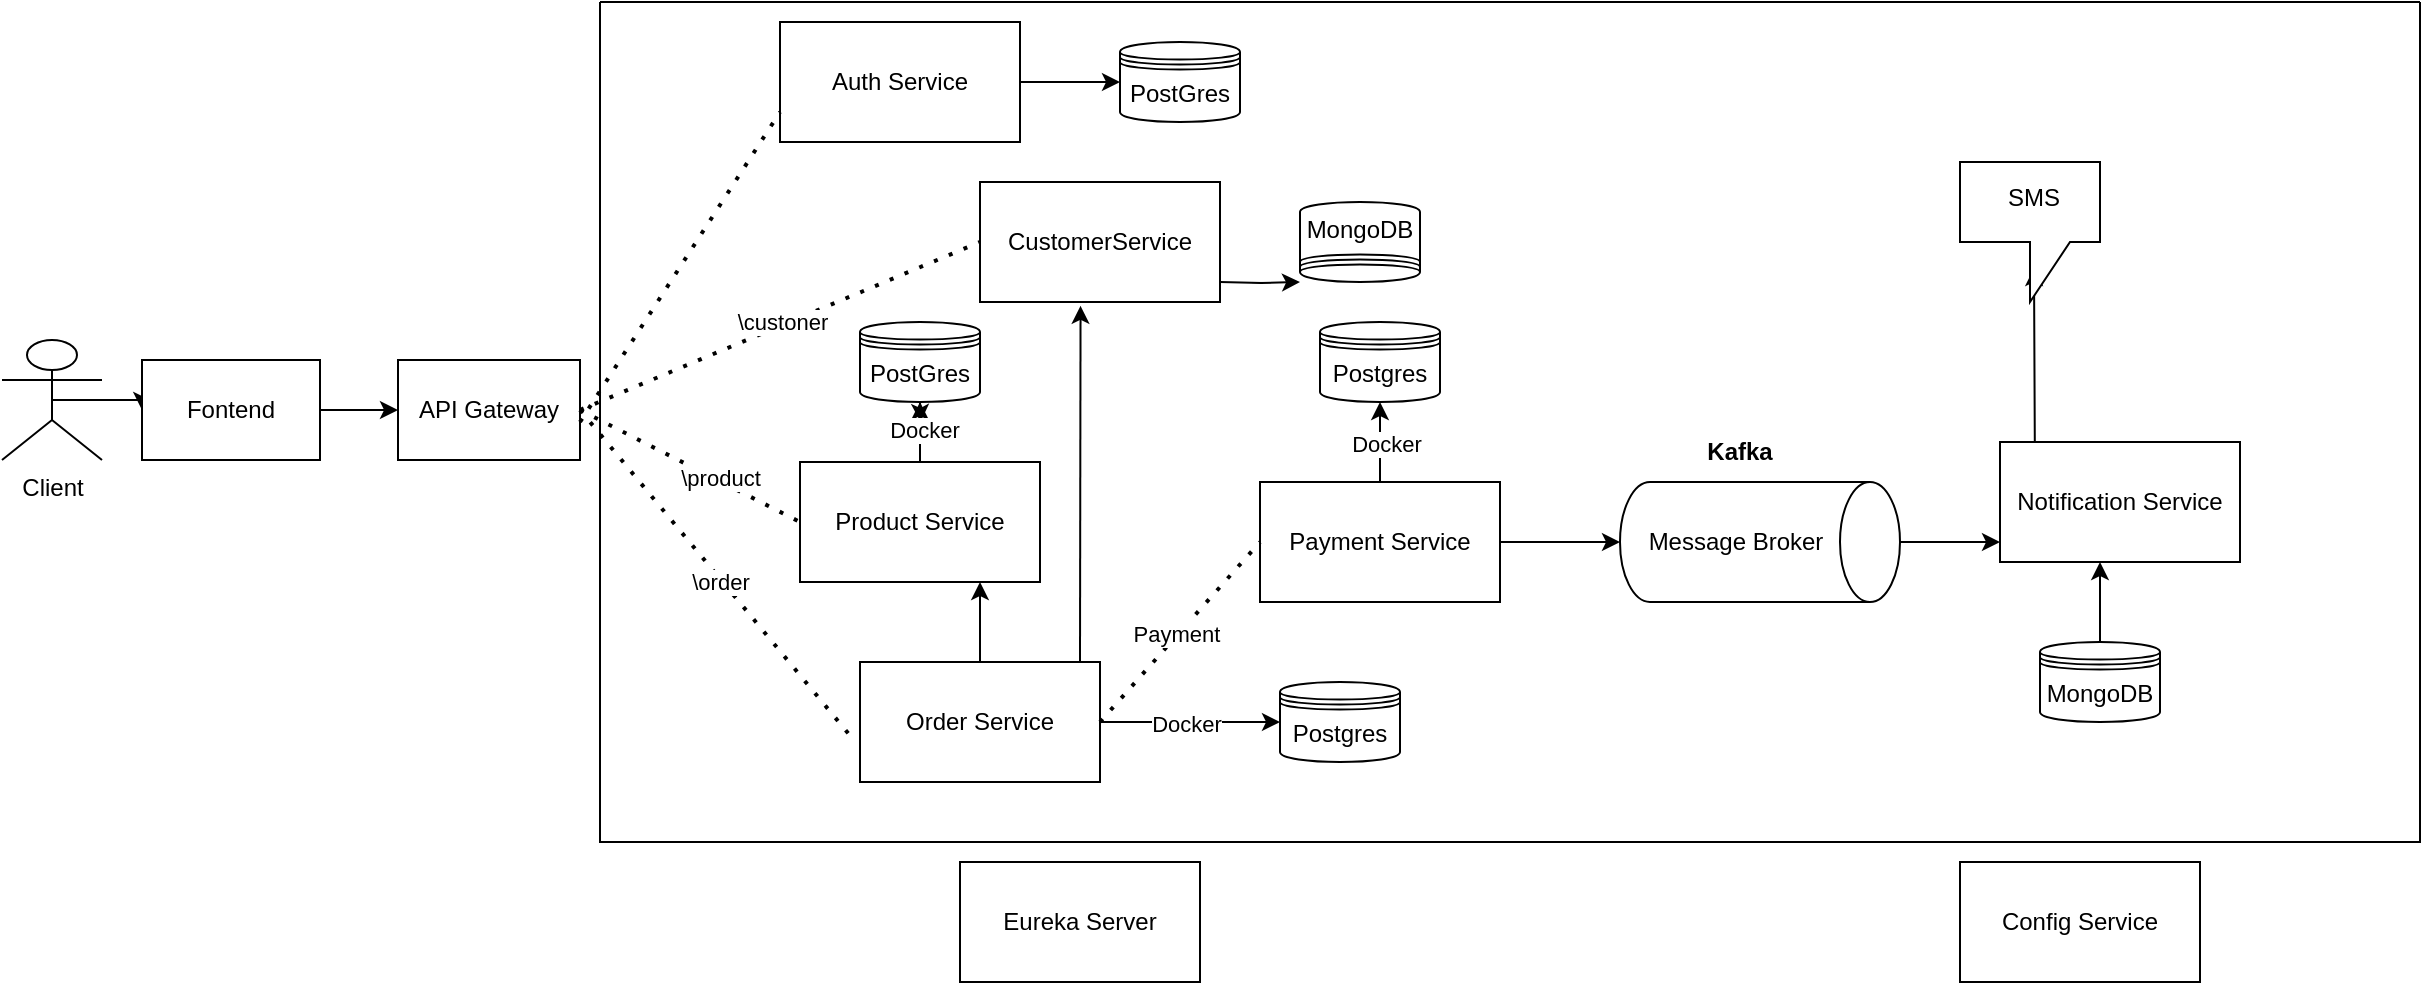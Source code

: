 <mxfile version="26.0.16">
  <diagram name="Page-1" id="h_N7MyGI9QOMcDXJMXP-">
    <mxGraphModel dx="2353" dy="511" grid="1" gridSize="10" guides="1" tooltips="1" connect="1" arrows="1" fold="1" page="1" pageScale="1" pageWidth="827" pageHeight="1169" math="0" shadow="0">
      <root>
        <mxCell id="0" />
        <mxCell id="1" parent="0" />
        <mxCell id="YQMP1E4HPhKx9zHPdBce-58" value="" style="edgeStyle=orthogonalEdgeStyle;rounded=0;orthogonalLoop=1;jettySize=auto;html=1;" edge="1" parent="1">
          <mxGeometry relative="1" as="geometry">
            <mxPoint x="770.059" y="250" as="sourcePoint" />
            <mxPoint x="727" y="143" as="targetPoint" />
          </mxGeometry>
        </mxCell>
        <mxCell id="YQMP1E4HPhKx9zHPdBce-7" value="Config Service" style="rounded=0;whiteSpace=wrap;html=1;" vertex="1" parent="1">
          <mxGeometry x="690" y="440" width="120" height="60" as="geometry" />
        </mxCell>
        <mxCell id="YQMP1E4HPhKx9zHPdBce-9" value="Eureka Server" style="rounded=0;whiteSpace=wrap;html=1;" vertex="1" parent="1">
          <mxGeometry x="190" y="440" width="120" height="60" as="geometry" />
        </mxCell>
        <mxCell id="YQMP1E4HPhKx9zHPdBce-15" style="edgeStyle=orthogonalEdgeStyle;rounded=0;orthogonalLoop=1;jettySize=auto;html=1;exitX=0.5;exitY=0.5;exitDx=0;exitDy=0;exitPerimeter=0;entryX=0;entryY=0.5;entryDx=0;entryDy=0;" edge="1" parent="1" source="YQMP1E4HPhKx9zHPdBce-12" target="YQMP1E4HPhKx9zHPdBce-14">
          <mxGeometry relative="1" as="geometry">
            <mxPoint x="-199" y="209" as="targetPoint" />
          </mxGeometry>
        </mxCell>
        <mxCell id="YQMP1E4HPhKx9zHPdBce-12" value="Client" style="shape=umlActor;verticalLabelPosition=bottom;verticalAlign=top;html=1;outlineConnect=0;" vertex="1" parent="1">
          <mxGeometry x="-289" y="179" width="50" height="60" as="geometry" />
        </mxCell>
        <mxCell id="YQMP1E4HPhKx9zHPdBce-18" value="" style="edgeStyle=orthogonalEdgeStyle;rounded=0;orthogonalLoop=1;jettySize=auto;html=1;" edge="1" parent="1" source="YQMP1E4HPhKx9zHPdBce-14" target="YQMP1E4HPhKx9zHPdBce-17">
          <mxGeometry relative="1" as="geometry" />
        </mxCell>
        <mxCell id="YQMP1E4HPhKx9zHPdBce-14" value="Fontend" style="rounded=0;whiteSpace=wrap;html=1;" vertex="1" parent="1">
          <mxGeometry x="-219" y="189" width="89" height="50" as="geometry" />
        </mxCell>
        <mxCell id="YQMP1E4HPhKx9zHPdBce-17" value="API Gateway" style="rounded=0;whiteSpace=wrap;html=1;" vertex="1" parent="1">
          <mxGeometry x="-91" y="189" width="91" height="50" as="geometry" />
        </mxCell>
        <mxCell id="YQMP1E4HPhKx9zHPdBce-19" value="" style="endArrow=none;dashed=1;html=1;dashPattern=1 3;strokeWidth=2;rounded=0;exitX=1;exitY=0.5;exitDx=0;exitDy=0;entryX=0;entryY=0.5;entryDx=0;entryDy=0;" edge="1" parent="1" source="YQMP1E4HPhKx9zHPdBce-17" target="YQMP1E4HPhKx9zHPdBce-3">
          <mxGeometry width="50" height="50" relative="1" as="geometry">
            <mxPoint x="190" y="250" as="sourcePoint" />
            <mxPoint x="240" y="200" as="targetPoint" />
          </mxGeometry>
        </mxCell>
        <mxCell id="YQMP1E4HPhKx9zHPdBce-20" value="\custoner" style="edgeLabel;html=1;align=center;verticalAlign=middle;resizable=0;points=[];" vertex="1" connectable="0" parent="YQMP1E4HPhKx9zHPdBce-19">
          <mxGeometry x="0.029" y="4" relative="1" as="geometry">
            <mxPoint x="-1" y="3" as="offset" />
          </mxGeometry>
        </mxCell>
        <mxCell id="YQMP1E4HPhKx9zHPdBce-21" value="" style="endArrow=none;dashed=1;html=1;dashPattern=1 3;strokeWidth=2;rounded=0;exitX=1;exitY=0.5;exitDx=0;exitDy=0;entryX=0;entryY=0.5;entryDx=0;entryDy=0;" edge="1" parent="1" source="YQMP1E4HPhKx9zHPdBce-17" target="YQMP1E4HPhKx9zHPdBce-1">
          <mxGeometry width="50" height="50" relative="1" as="geometry">
            <mxPoint x="190" y="250" as="sourcePoint" />
            <mxPoint x="240" y="200" as="targetPoint" />
          </mxGeometry>
        </mxCell>
        <mxCell id="YQMP1E4HPhKx9zHPdBce-23" value="\product" style="edgeLabel;html=1;align=center;verticalAlign=middle;resizable=0;points=[];" vertex="1" connectable="0" parent="YQMP1E4HPhKx9zHPdBce-21">
          <mxGeometry x="0.253" y="2" relative="1" as="geometry">
            <mxPoint as="offset" />
          </mxGeometry>
        </mxCell>
        <mxCell id="YQMP1E4HPhKx9zHPdBce-22" value="" style="endArrow=none;dashed=1;html=1;dashPattern=1 3;strokeWidth=2;rounded=0;exitX=1;exitY=0.5;exitDx=0;exitDy=0;entryX=1.033;entryY=0.367;entryDx=0;entryDy=0;entryPerimeter=0;" edge="1" parent="1" source="YQMP1E4HPhKx9zHPdBce-17" target="YQMP1E4HPhKx9zHPdBce-5">
          <mxGeometry width="50" height="50" relative="1" as="geometry">
            <mxPoint x="190" y="250" as="sourcePoint" />
            <mxPoint x="240" y="200" as="targetPoint" />
          </mxGeometry>
        </mxCell>
        <mxCell id="YQMP1E4HPhKx9zHPdBce-24" value="\order" style="edgeLabel;html=1;align=center;verticalAlign=middle;resizable=0;points=[];" vertex="1" connectable="0" parent="YQMP1E4HPhKx9zHPdBce-22">
          <mxGeometry x="0.043" y="-1" relative="1" as="geometry">
            <mxPoint as="offset" />
          </mxGeometry>
        </mxCell>
        <mxCell id="YQMP1E4HPhKx9zHPdBce-53" value="" style="shape=callout;whiteSpace=wrap;html=1;perimeter=calloutPerimeter;" vertex="1" parent="1">
          <mxGeometry x="690" y="90" width="70" height="70" as="geometry" />
        </mxCell>
        <mxCell id="YQMP1E4HPhKx9zHPdBce-54" value="SMS" style="text;html=1;align=center;verticalAlign=middle;whiteSpace=wrap;rounded=0;" vertex="1" parent="1">
          <mxGeometry x="697" y="93" width="60" height="30" as="geometry" />
        </mxCell>
        <mxCell id="YQMP1E4HPhKx9zHPdBce-60" value="" style="swimlane;startSize=0;" vertex="1" parent="1">
          <mxGeometry x="10" y="10" width="910" height="420" as="geometry" />
        </mxCell>
        <mxCell id="YQMP1E4HPhKx9zHPdBce-3" value="CustomerService" style="rounded=0;whiteSpace=wrap;html=1;" vertex="1" parent="YQMP1E4HPhKx9zHPdBce-60">
          <mxGeometry x="190" y="90" width="120" height="60" as="geometry" />
        </mxCell>
        <mxCell id="YQMP1E4HPhKx9zHPdBce-61" style="edgeStyle=orthogonalEdgeStyle;rounded=0;orthogonalLoop=1;jettySize=auto;html=1;exitX=0.5;exitY=1;exitDx=0;exitDy=0;" edge="1" parent="YQMP1E4HPhKx9zHPdBce-60" source="YQMP1E4HPhKx9zHPdBce-40">
          <mxGeometry relative="1" as="geometry">
            <mxPoint x="160.294" y="210" as="targetPoint" />
          </mxGeometry>
        </mxCell>
        <mxCell id="YQMP1E4HPhKx9zHPdBce-40" value="PostGres" style="shape=datastore;whiteSpace=wrap;html=1;" vertex="1" parent="YQMP1E4HPhKx9zHPdBce-60">
          <mxGeometry x="130" y="160" width="60" height="40" as="geometry" />
        </mxCell>
        <mxCell id="YQMP1E4HPhKx9zHPdBce-69" value="" style="edgeStyle=orthogonalEdgeStyle;rounded=0;orthogonalLoop=1;jettySize=auto;html=1;" edge="1" parent="YQMP1E4HPhKx9zHPdBce-60" source="YQMP1E4HPhKx9zHPdBce-5" target="YQMP1E4HPhKx9zHPdBce-39">
          <mxGeometry relative="1" as="geometry" />
        </mxCell>
        <mxCell id="YQMP1E4HPhKx9zHPdBce-70" value="Docker" style="edgeLabel;html=1;align=center;verticalAlign=middle;resizable=0;points=[];" vertex="1" connectable="0" parent="YQMP1E4HPhKx9zHPdBce-69">
          <mxGeometry x="-0.06" y="-1" relative="1" as="geometry">
            <mxPoint as="offset" />
          </mxGeometry>
        </mxCell>
        <mxCell id="YQMP1E4HPhKx9zHPdBce-5" value="Order Service" style="rounded=0;whiteSpace=wrap;html=1;direction=west;" vertex="1" parent="YQMP1E4HPhKx9zHPdBce-60">
          <mxGeometry x="130" y="330" width="120" height="60" as="geometry" />
        </mxCell>
        <mxCell id="YQMP1E4HPhKx9zHPdBce-33" value="" style="endArrow=classic;html=1;rounded=0;entryX=0.419;entryY=1.032;entryDx=0;entryDy=0;entryPerimeter=0;" edge="1" parent="YQMP1E4HPhKx9zHPdBce-60" target="YQMP1E4HPhKx9zHPdBce-3">
          <mxGeometry width="50" height="50" relative="1" as="geometry">
            <mxPoint x="240" y="330" as="sourcePoint" />
            <mxPoint x="242.68" y="173.12" as="targetPoint" />
          </mxGeometry>
        </mxCell>
        <mxCell id="YQMP1E4HPhKx9zHPdBce-1" value="Product Service" style="rounded=0;whiteSpace=wrap;html=1;" vertex="1" parent="YQMP1E4HPhKx9zHPdBce-60">
          <mxGeometry x="100" y="230" width="120" height="60" as="geometry" />
        </mxCell>
        <mxCell id="YQMP1E4HPhKx9zHPdBce-32" value="" style="endArrow=classic;html=1;rounded=0;exitX=0.5;exitY=1;exitDx=0;exitDy=0;entryX=0.75;entryY=1;entryDx=0;entryDy=0;" edge="1" parent="YQMP1E4HPhKx9zHPdBce-60" source="YQMP1E4HPhKx9zHPdBce-5" target="YQMP1E4HPhKx9zHPdBce-1">
          <mxGeometry width="50" height="50" relative="1" as="geometry">
            <mxPoint x="230" y="260" as="sourcePoint" />
            <mxPoint x="280" y="210" as="targetPoint" />
          </mxGeometry>
        </mxCell>
        <mxCell id="YQMP1E4HPhKx9zHPdBce-44" value="" style="edgeStyle=orthogonalEdgeStyle;rounded=0;orthogonalLoop=1;jettySize=auto;html=1;" edge="1" parent="YQMP1E4HPhKx9zHPdBce-60" source="YQMP1E4HPhKx9zHPdBce-1" target="YQMP1E4HPhKx9zHPdBce-40">
          <mxGeometry relative="1" as="geometry" />
        </mxCell>
        <mxCell id="YQMP1E4HPhKx9zHPdBce-46" value="Docker" style="edgeLabel;html=1;align=center;verticalAlign=middle;resizable=0;points=[];" vertex="1" connectable="0" parent="YQMP1E4HPhKx9zHPdBce-44">
          <mxGeometry x="-0.05" y="2" relative="1" as="geometry">
            <mxPoint as="offset" />
          </mxGeometry>
        </mxCell>
        <mxCell id="YQMP1E4HPhKx9zHPdBce-37" value="MongoDB" style="shape=datastore;whiteSpace=wrap;html=1;direction=west;" vertex="1" parent="YQMP1E4HPhKx9zHPdBce-60">
          <mxGeometry x="350" y="100" width="60" height="40" as="geometry" />
        </mxCell>
        <mxCell id="YQMP1E4HPhKx9zHPdBce-50" value="" style="edgeStyle=orthogonalEdgeStyle;rounded=0;orthogonalLoop=1;jettySize=auto;html=1;" edge="1" parent="YQMP1E4HPhKx9zHPdBce-60">
          <mxGeometry relative="1" as="geometry">
            <mxPoint x="310" y="140" as="sourcePoint" />
            <mxPoint x="350" y="140" as="targetPoint" />
          </mxGeometry>
        </mxCell>
        <mxCell id="YQMP1E4HPhKx9zHPdBce-8" value="Payment Service" style="rounded=0;whiteSpace=wrap;html=1;" vertex="1" parent="YQMP1E4HPhKx9zHPdBce-60">
          <mxGeometry x="330" y="240" width="120" height="60" as="geometry" />
        </mxCell>
        <mxCell id="YQMP1E4HPhKx9zHPdBce-34" value="" style="endArrow=none;dashed=1;html=1;dashPattern=1 3;strokeWidth=2;rounded=0;exitX=0;exitY=0.5;exitDx=0;exitDy=0;entryX=0;entryY=0.5;entryDx=0;entryDy=0;" edge="1" parent="YQMP1E4HPhKx9zHPdBce-60" source="YQMP1E4HPhKx9zHPdBce-5" target="YQMP1E4HPhKx9zHPdBce-8">
          <mxGeometry width="50" height="50" relative="1" as="geometry">
            <mxPoint x="230" y="260" as="sourcePoint" />
            <mxPoint x="280" y="210" as="targetPoint" />
          </mxGeometry>
        </mxCell>
        <mxCell id="YQMP1E4HPhKx9zHPdBce-35" value="Payment" style="edgeLabel;html=1;align=center;verticalAlign=middle;resizable=0;points=[];" vertex="1" connectable="0" parent="YQMP1E4HPhKx9zHPdBce-34">
          <mxGeometry x="-0.045" y="2" relative="1" as="geometry">
            <mxPoint x="1" as="offset" />
          </mxGeometry>
        </mxCell>
        <mxCell id="YQMP1E4HPhKx9zHPdBce-10" value="Message Broker" style="shape=cylinder3;whiteSpace=wrap;html=1;boundedLbl=1;backgroundOutline=1;size=15;direction=south;" vertex="1" parent="YQMP1E4HPhKx9zHPdBce-60">
          <mxGeometry x="510" y="240" width="140" height="60" as="geometry" />
        </mxCell>
        <mxCell id="YQMP1E4HPhKx9zHPdBce-28" value="" style="edgeStyle=orthogonalEdgeStyle;rounded=0;orthogonalLoop=1;jettySize=auto;html=1;" edge="1" parent="YQMP1E4HPhKx9zHPdBce-60" source="YQMP1E4HPhKx9zHPdBce-8" target="YQMP1E4HPhKx9zHPdBce-10">
          <mxGeometry relative="1" as="geometry" />
        </mxCell>
        <mxCell id="YQMP1E4HPhKx9zHPdBce-6" value="Notification Service" style="rounded=0;whiteSpace=wrap;html=1;" vertex="1" parent="YQMP1E4HPhKx9zHPdBce-60">
          <mxGeometry x="700" y="220" width="120" height="60" as="geometry" />
        </mxCell>
        <mxCell id="YQMP1E4HPhKx9zHPdBce-36" value="" style="edgeStyle=orthogonalEdgeStyle;rounded=0;orthogonalLoop=1;jettySize=auto;html=1;" edge="1" parent="YQMP1E4HPhKx9zHPdBce-60" source="YQMP1E4HPhKx9zHPdBce-10">
          <mxGeometry relative="1" as="geometry">
            <mxPoint x="700" y="270" as="targetPoint" />
          </mxGeometry>
        </mxCell>
        <mxCell id="YQMP1E4HPhKx9zHPdBce-38" value="Postgres" style="shape=datastore;whiteSpace=wrap;html=1;" vertex="1" parent="YQMP1E4HPhKx9zHPdBce-60">
          <mxGeometry x="360" y="160" width="60" height="40" as="geometry" />
        </mxCell>
        <mxCell id="YQMP1E4HPhKx9zHPdBce-51" value="" style="edgeStyle=orthogonalEdgeStyle;rounded=0;orthogonalLoop=1;jettySize=auto;html=1;" edge="1" parent="YQMP1E4HPhKx9zHPdBce-60" source="YQMP1E4HPhKx9zHPdBce-8" target="YQMP1E4HPhKx9zHPdBce-38">
          <mxGeometry relative="1" as="geometry" />
        </mxCell>
        <mxCell id="YQMP1E4HPhKx9zHPdBce-52" value="Docker" style="edgeLabel;html=1;align=center;verticalAlign=middle;resizable=0;points=[];" vertex="1" connectable="0" parent="YQMP1E4HPhKx9zHPdBce-51">
          <mxGeometry x="-0.05" y="-3" relative="1" as="geometry">
            <mxPoint as="offset" />
          </mxGeometry>
        </mxCell>
        <mxCell id="YQMP1E4HPhKx9zHPdBce-65" value="" style="edgeStyle=orthogonalEdgeStyle;rounded=0;orthogonalLoop=1;jettySize=auto;html=1;" edge="1" parent="YQMP1E4HPhKx9zHPdBce-60" source="YQMP1E4HPhKx9zHPdBce-62" target="YQMP1E4HPhKx9zHPdBce-64">
          <mxGeometry relative="1" as="geometry" />
        </mxCell>
        <mxCell id="YQMP1E4HPhKx9zHPdBce-62" value="Auth Service" style="rounded=0;whiteSpace=wrap;html=1;" vertex="1" parent="YQMP1E4HPhKx9zHPdBce-60">
          <mxGeometry x="90" y="10" width="120" height="60" as="geometry" />
        </mxCell>
        <mxCell id="YQMP1E4HPhKx9zHPdBce-64" value="PostGres" style="shape=datastore;whiteSpace=wrap;html=1;" vertex="1" parent="YQMP1E4HPhKx9zHPdBce-60">
          <mxGeometry x="260" y="20" width="60" height="40" as="geometry" />
        </mxCell>
        <mxCell id="YQMP1E4HPhKx9zHPdBce-11" value="&lt;b&gt;Kafka&lt;/b&gt;" style="text;html=1;align=center;verticalAlign=middle;whiteSpace=wrap;rounded=0;" vertex="1" parent="YQMP1E4HPhKx9zHPdBce-60">
          <mxGeometry x="540" y="210" width="60" height="30" as="geometry" />
        </mxCell>
        <mxCell id="YQMP1E4HPhKx9zHPdBce-68" value="" style="edgeStyle=orthogonalEdgeStyle;rounded=0;orthogonalLoop=1;jettySize=auto;html=1;" edge="1" parent="YQMP1E4HPhKx9zHPdBce-60" source="YQMP1E4HPhKx9zHPdBce-41" target="YQMP1E4HPhKx9zHPdBce-6">
          <mxGeometry relative="1" as="geometry">
            <Array as="points">
              <mxPoint x="750" y="280" />
              <mxPoint x="750" y="280" />
            </Array>
          </mxGeometry>
        </mxCell>
        <mxCell id="YQMP1E4HPhKx9zHPdBce-41" value="MongoDB" style="shape=datastore;whiteSpace=wrap;html=1;" vertex="1" parent="YQMP1E4HPhKx9zHPdBce-60">
          <mxGeometry x="720" y="320" width="60" height="40" as="geometry" />
        </mxCell>
        <mxCell id="YQMP1E4HPhKx9zHPdBce-39" value="Postgres" style="shape=datastore;whiteSpace=wrap;html=1;" vertex="1" parent="YQMP1E4HPhKx9zHPdBce-60">
          <mxGeometry x="340" y="340" width="60" height="40" as="geometry" />
        </mxCell>
        <mxCell id="YQMP1E4HPhKx9zHPdBce-63" value="" style="endArrow=none;dashed=1;html=1;dashPattern=1 3;strokeWidth=2;rounded=0;entryX=0;entryY=0.75;entryDx=0;entryDy=0;" edge="1" parent="1" target="YQMP1E4HPhKx9zHPdBce-62">
          <mxGeometry width="50" height="50" relative="1" as="geometry">
            <mxPoint y="220" as="sourcePoint" />
            <mxPoint x="220" y="210" as="targetPoint" />
          </mxGeometry>
        </mxCell>
      </root>
    </mxGraphModel>
  </diagram>
</mxfile>
